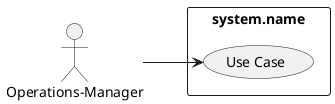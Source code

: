 @startuml

left to right direction

:Operations-Manager: as Actor

rectangle "system.name" {
    (Use Case) as U1
}

Actor --> U1

@enduml
